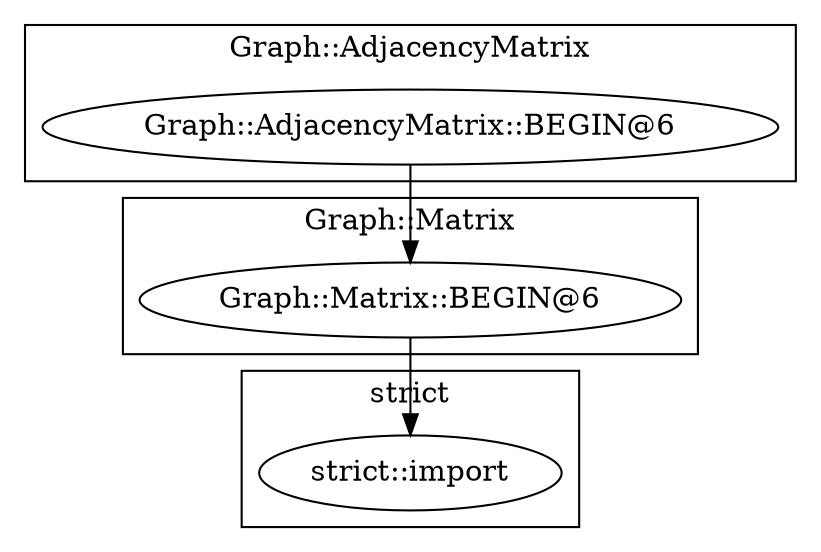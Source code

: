 digraph {
graph [overlap=false]
subgraph cluster_Graph_Matrix {
	label="Graph::Matrix";
	"Graph::Matrix::BEGIN@6";
}
subgraph cluster_Graph_AdjacencyMatrix {
	label="Graph::AdjacencyMatrix";
	"Graph::AdjacencyMatrix::BEGIN@6";
}
subgraph cluster_strict {
	label="strict";
	"strict::import";
}
"Graph::AdjacencyMatrix::BEGIN@6" -> "Graph::Matrix::BEGIN@6";
"Graph::Matrix::BEGIN@6" -> "strict::import";
}

